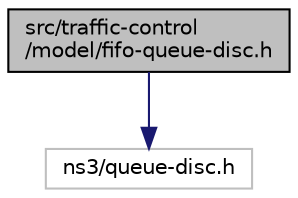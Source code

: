 digraph "src/traffic-control/model/fifo-queue-disc.h"
{
 // LATEX_PDF_SIZE
  edge [fontname="Helvetica",fontsize="10",labelfontname="Helvetica",labelfontsize="10"];
  node [fontname="Helvetica",fontsize="10",shape=record];
  Node1 [label="src/traffic-control\l/model/fifo-queue-disc.h",height=0.2,width=0.4,color="black", fillcolor="grey75", style="filled", fontcolor="black",tooltip=" "];
  Node1 -> Node2 [color="midnightblue",fontsize="10",style="solid",fontname="Helvetica"];
  Node2 [label="ns3/queue-disc.h",height=0.2,width=0.4,color="grey75", fillcolor="white", style="filled",tooltip=" "];
}
